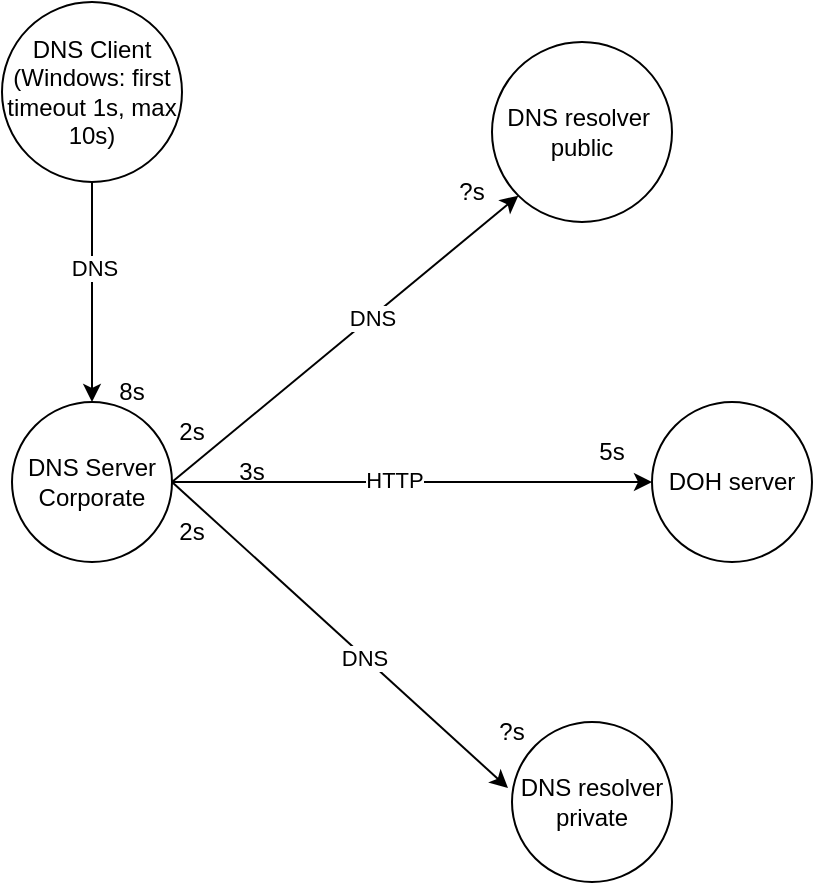 <mxfile version="19.0.3" type="device"><diagram id="oTi3McW9M3F31PjHvZcU" name="Page-1"><mxGraphModel dx="1258" dy="668" grid="1" gridSize="10" guides="1" tooltips="1" connect="1" arrows="1" fold="1" page="1" pageScale="1" pageWidth="827" pageHeight="1169" math="0" shadow="0"><root><mxCell id="0"/><mxCell id="1" parent="0"/><mxCell id="vfOTXBX7ffBS7IKAIL2y-1" value="DNS Client&lt;br&gt;(Windows: first timeout 1s, max 10s)" style="ellipse;whiteSpace=wrap;html=1;aspect=fixed;" vertex="1" parent="1"><mxGeometry x="65" y="30" width="90" height="90" as="geometry"/></mxCell><mxCell id="vfOTXBX7ffBS7IKAIL2y-2" value="DNS Server&lt;br&gt;Corporate" style="ellipse;whiteSpace=wrap;html=1;aspect=fixed;" vertex="1" parent="1"><mxGeometry x="70" y="230" width="80" height="80" as="geometry"/></mxCell><mxCell id="vfOTXBX7ffBS7IKAIL2y-3" value="DOH server" style="ellipse;whiteSpace=wrap;html=1;aspect=fixed;" vertex="1" parent="1"><mxGeometry x="390" y="230" width="80" height="80" as="geometry"/></mxCell><mxCell id="vfOTXBX7ffBS7IKAIL2y-4" value="" style="endArrow=classic;html=1;rounded=0;exitX=0.5;exitY=1;exitDx=0;exitDy=0;entryX=0.5;entryY=0;entryDx=0;entryDy=0;" edge="1" parent="1" source="vfOTXBX7ffBS7IKAIL2y-1" target="vfOTXBX7ffBS7IKAIL2y-2"><mxGeometry width="50" height="50" relative="1" as="geometry"><mxPoint x="390" y="420" as="sourcePoint"/><mxPoint x="440" y="370" as="targetPoint"/></mxGeometry></mxCell><mxCell id="vfOTXBX7ffBS7IKAIL2y-5" value="DNS" style="edgeLabel;html=1;align=center;verticalAlign=middle;resizable=0;points=[];" vertex="1" connectable="0" parent="vfOTXBX7ffBS7IKAIL2y-4"><mxGeometry x="-0.218" y="1" relative="1" as="geometry"><mxPoint as="offset"/></mxGeometry></mxCell><mxCell id="vfOTXBX7ffBS7IKAIL2y-6" value="" style="endArrow=classic;html=1;rounded=0;entryX=0;entryY=0.5;entryDx=0;entryDy=0;exitX=1;exitY=0.5;exitDx=0;exitDy=0;" edge="1" parent="1" source="vfOTXBX7ffBS7IKAIL2y-2" target="vfOTXBX7ffBS7IKAIL2y-3"><mxGeometry width="50" height="50" relative="1" as="geometry"><mxPoint x="390" y="420" as="sourcePoint"/><mxPoint x="440" y="370" as="targetPoint"/></mxGeometry></mxCell><mxCell id="vfOTXBX7ffBS7IKAIL2y-7" value="HTTP" style="edgeLabel;html=1;align=center;verticalAlign=middle;resizable=0;points=[];" vertex="1" connectable="0" parent="vfOTXBX7ffBS7IKAIL2y-6"><mxGeometry x="-0.075" y="1" relative="1" as="geometry"><mxPoint as="offset"/></mxGeometry></mxCell><mxCell id="vfOTXBX7ffBS7IKAIL2y-8" value="DNS resolver&amp;nbsp; public" style="ellipse;whiteSpace=wrap;html=1;aspect=fixed;" vertex="1" parent="1"><mxGeometry x="310" y="50" width="90" height="90" as="geometry"/></mxCell><mxCell id="vfOTXBX7ffBS7IKAIL2y-9" value="" style="endArrow=classic;html=1;rounded=0;entryX=0;entryY=1;entryDx=0;entryDy=0;exitX=1;exitY=0.5;exitDx=0;exitDy=0;" edge="1" parent="1" source="vfOTXBX7ffBS7IKAIL2y-2" target="vfOTXBX7ffBS7IKAIL2y-8"><mxGeometry width="50" height="50" relative="1" as="geometry"><mxPoint x="390" y="390" as="sourcePoint"/><mxPoint x="440" y="340" as="targetPoint"/></mxGeometry></mxCell><mxCell id="vfOTXBX7ffBS7IKAIL2y-10" value="DNS" style="edgeLabel;html=1;align=center;verticalAlign=middle;resizable=0;points=[];" vertex="1" connectable="0" parent="vfOTXBX7ffBS7IKAIL2y-9"><mxGeometry x="0.146" relative="1" as="geometry"><mxPoint as="offset"/></mxGeometry></mxCell><mxCell id="vfOTXBX7ffBS7IKAIL2y-11" value="DNS resolver private" style="ellipse;whiteSpace=wrap;html=1;aspect=fixed;" vertex="1" parent="1"><mxGeometry x="320" y="390" width="80" height="80" as="geometry"/></mxCell><mxCell id="vfOTXBX7ffBS7IKAIL2y-12" value="" style="endArrow=classic;html=1;rounded=0;entryX=-0.025;entryY=0.413;entryDx=0;entryDy=0;exitX=1;exitY=0.5;exitDx=0;exitDy=0;entryPerimeter=0;" edge="1" parent="1" source="vfOTXBX7ffBS7IKAIL2y-2" target="vfOTXBX7ffBS7IKAIL2y-11"><mxGeometry width="50" height="50" relative="1" as="geometry"><mxPoint x="160" y="280" as="sourcePoint"/><mxPoint x="341.716" y="128.284" as="targetPoint"/></mxGeometry></mxCell><mxCell id="vfOTXBX7ffBS7IKAIL2y-13" value="DNS" style="edgeLabel;html=1;align=center;verticalAlign=middle;resizable=0;points=[];" vertex="1" connectable="0" parent="vfOTXBX7ffBS7IKAIL2y-12"><mxGeometry x="0.146" relative="1" as="geometry"><mxPoint as="offset"/></mxGeometry></mxCell><mxCell id="vfOTXBX7ffBS7IKAIL2y-14" value="8s" style="text;html=1;strokeColor=none;fillColor=none;align=center;verticalAlign=middle;whiteSpace=wrap;rounded=0;" vertex="1" parent="1"><mxGeometry x="100" y="210" width="60" height="30" as="geometry"/></mxCell><mxCell id="vfOTXBX7ffBS7IKAIL2y-15" value="5s" style="text;html=1;strokeColor=none;fillColor=none;align=center;verticalAlign=middle;whiteSpace=wrap;rounded=0;" vertex="1" parent="1"><mxGeometry x="340" y="240" width="60" height="30" as="geometry"/></mxCell><mxCell id="vfOTXBX7ffBS7IKAIL2y-16" value="3s" style="text;html=1;strokeColor=none;fillColor=none;align=center;verticalAlign=middle;whiteSpace=wrap;rounded=0;" vertex="1" parent="1"><mxGeometry x="160" y="250" width="60" height="30" as="geometry"/></mxCell><mxCell id="vfOTXBX7ffBS7IKAIL2y-17" value="2s" style="text;html=1;strokeColor=none;fillColor=none;align=center;verticalAlign=middle;whiteSpace=wrap;rounded=0;" vertex="1" parent="1"><mxGeometry x="130" y="280" width="60" height="30" as="geometry"/></mxCell><mxCell id="vfOTXBX7ffBS7IKAIL2y-18" value="2s" style="text;html=1;strokeColor=none;fillColor=none;align=center;verticalAlign=middle;whiteSpace=wrap;rounded=0;" vertex="1" parent="1"><mxGeometry x="130" y="230" width="60" height="30" as="geometry"/></mxCell><mxCell id="vfOTXBX7ffBS7IKAIL2y-19" value="?s" style="text;html=1;strokeColor=none;fillColor=none;align=center;verticalAlign=middle;whiteSpace=wrap;rounded=0;" vertex="1" parent="1"><mxGeometry x="290" y="380" width="60" height="30" as="geometry"/></mxCell><mxCell id="vfOTXBX7ffBS7IKAIL2y-20" value="?s" style="text;html=1;strokeColor=none;fillColor=none;align=center;verticalAlign=middle;whiteSpace=wrap;rounded=0;" vertex="1" parent="1"><mxGeometry x="270" y="110" width="60" height="30" as="geometry"/></mxCell></root></mxGraphModel></diagram></mxfile>